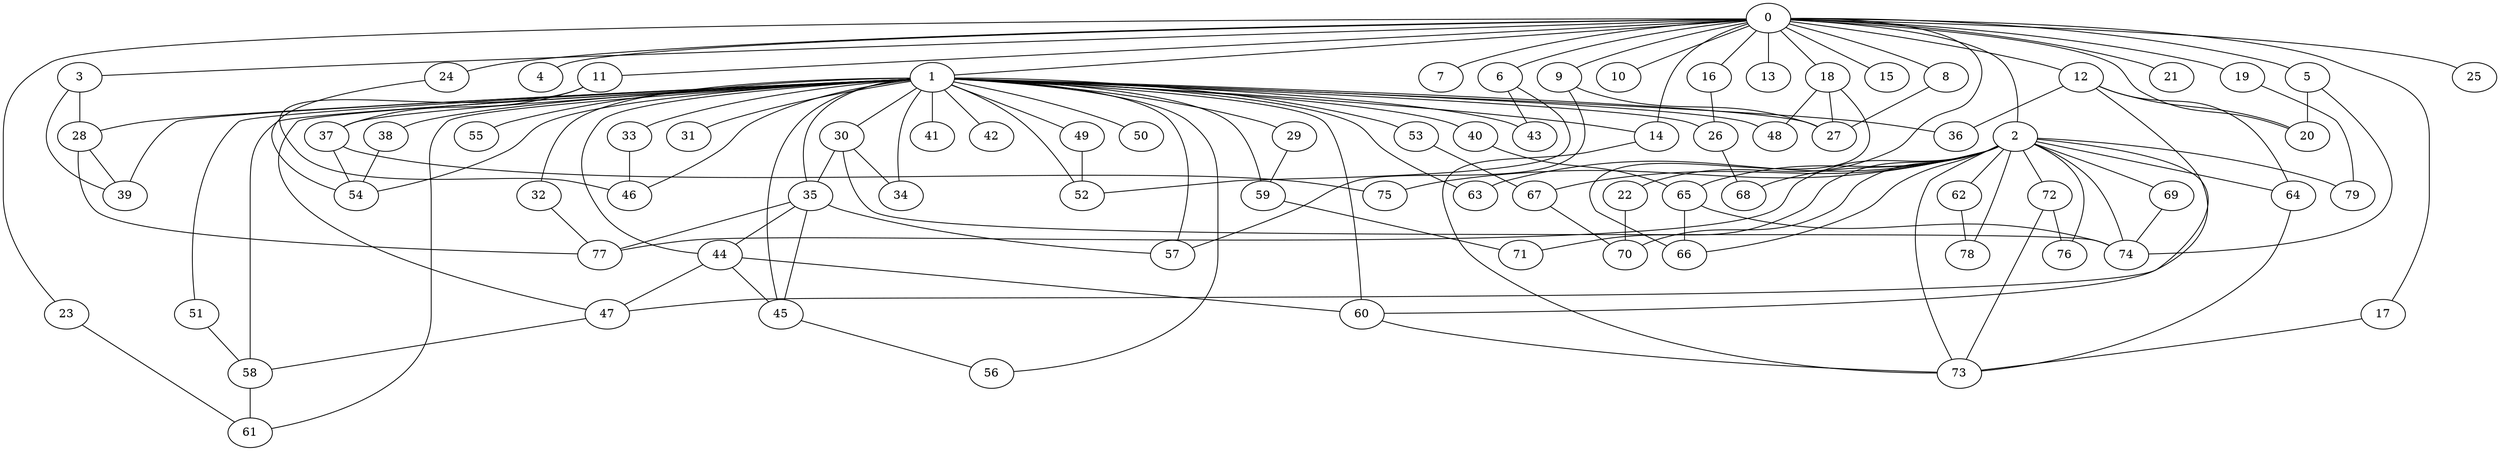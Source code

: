 
graph graphname {
    0 -- 1
0 -- 2
0 -- 3
0 -- 4
0 -- 5
0 -- 6
0 -- 7
0 -- 8
0 -- 9
0 -- 10
0 -- 11
0 -- 12
0 -- 13
0 -- 14
0 -- 15
0 -- 16
0 -- 17
0 -- 18
0 -- 19
0 -- 20
0 -- 21
0 -- 22
0 -- 23
0 -- 24
0 -- 25
1 -- 26
1 -- 27
1 -- 28
1 -- 29
1 -- 30
1 -- 31
1 -- 32
1 -- 33
1 -- 34
1 -- 35
1 -- 36
1 -- 37
1 -- 38
1 -- 39
1 -- 40
1 -- 41
1 -- 42
1 -- 43
1 -- 44
1 -- 45
1 -- 46
1 -- 47
1 -- 48
1 -- 49
1 -- 50
1 -- 51
1 -- 52
1 -- 53
1 -- 54
1 -- 55
1 -- 56
1 -- 57
1 -- 58
1 -- 59
1 -- 60
1 -- 61
1 -- 14
1 -- 63
2 -- 64
2 -- 66
2 -- 67
2 -- 68
2 -- 69
2 -- 70
2 -- 65
2 -- 72
2 -- 73
2 -- 74
2 -- 71
2 -- 76
2 -- 77
2 -- 78
2 -- 79
2 -- 75
2 -- 62
2 -- 63
2 -- 60
3 -- 28
3 -- 39
5 -- 74
5 -- 20
6 -- 52
6 -- 43
8 -- 27
9 -- 57
9 -- 27
11 -- 46
11 -- 37
12 -- 47
12 -- 20
12 -- 64
12 -- 36
14 -- 73
16 -- 26
17 -- 73
18 -- 27
18 -- 48
18 -- 66
19 -- 79
22 -- 70
23 -- 61
24 -- 54
26 -- 68
28 -- 39
28 -- 77
29 -- 59
30 -- 74
30 -- 34
30 -- 35
32 -- 77
33 -- 46
35 -- 45
35 -- 57
35 -- 44
35 -- 77
37 -- 54
37 -- 75
38 -- 54
40 -- 65
44 -- 45
44 -- 60
44 -- 47
45 -- 56
47 -- 58
49 -- 52
51 -- 58
53 -- 67
58 -- 61
59 -- 71
60 -- 73
62 -- 78
64 -- 73
65 -- 66
65 -- 74
67 -- 70
69 -- 74
72 -- 73
72 -- 76

}
